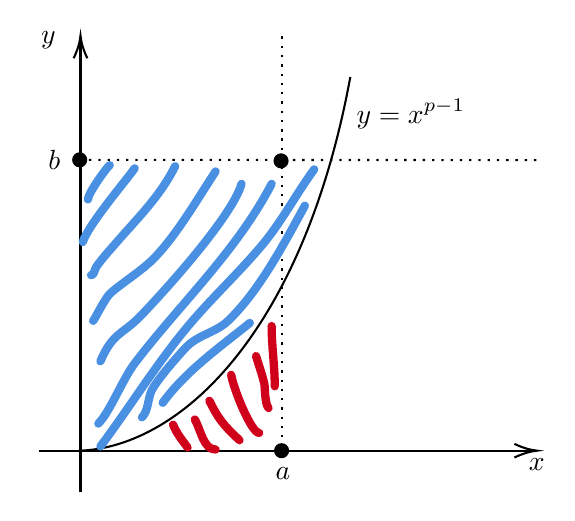 

\tikzset{every picture/.style={line width=0.75pt}} %set default line width to 0.75pt        

\begin{tikzpicture}[x=0.75pt,y=0.75pt,yscale=-1,xscale=1]
%uncomment if require: \path (0,300); %set diagram left start at 0, and has height of 300

%Straight Lines [id:da6670187171435178] 
\draw    (20,270) -- (258,270) ;
\draw [shift={(260,270)}, rotate = 180] [color={rgb, 255:red, 0; green, 0; blue, 0 }  ][line width=0.75]    (10.93,-3.29) .. controls (6.95,-1.4) and (3.31,-0.3) .. (0,0) .. controls (3.31,0.3) and (6.95,1.4) .. (10.93,3.29)   ;
%Straight Lines [id:da5739587577361009] 
\draw    (40,290) -- (40,72) ;
\draw [shift={(40,70)}, rotate = 450] [color={rgb, 255:red, 0; green, 0; blue, 0 }  ][line width=0.75]    (10.93,-3.29) .. controls (6.95,-1.4) and (3.31,-0.3) .. (0,0) .. controls (3.31,0.3) and (6.95,1.4) .. (10.93,3.29)   ;
%Curve Lines [id:da9000590437864551] 
\draw    (40,270) .. controls (89.1,267.95) and (147.6,211.45) .. (170,90) ;
%Flowchart: Connector [id:dp45258608048860904] 
\draw  [fill={rgb, 255:red, 0; green, 0; blue, 0 }  ,fill opacity=1 ] (133.75,270) .. controls (133.75,268.27) and (135.15,266.88) .. (136.88,266.88) .. controls (138.6,266.88) and (140,268.27) .. (140,270) .. controls (140,271.73) and (138.6,273.13) .. (136.88,273.13) .. controls (135.15,273.13) and (133.75,271.73) .. (133.75,270) -- cycle ;
%Flowchart: Connector [id:dp8047377936424447] 
\draw  [fill={rgb, 255:red, 0; green, 0; blue, 0 }  ,fill opacity=1 ] (36.5,129.88) .. controls (36.5,128.15) and (37.9,126.75) .. (39.63,126.75) .. controls (41.35,126.75) and (42.75,128.15) .. (42.75,129.88) .. controls (42.75,131.6) and (41.35,133) .. (39.63,133) .. controls (37.9,133) and (36.5,131.6) .. (36.5,129.88) -- cycle ;
%Straight Lines [id:da4410313174304634] 
\draw  [dash pattern={on 0.84pt off 2.51pt}]  (39.63,129.88) -- (260,130) ;
%Straight Lines [id:da5523219504500843] 
\draw  [dash pattern={on 0.84pt off 2.51pt}]  (136.88,70.45) -- (136.88,270) ;
%Flowchart: Connector [id:dp41859750439357146] 
\draw  [fill={rgb, 255:red, 0; green, 0; blue, 0 }  ,fill opacity=1 ] (133.5,130.38) .. controls (133.5,128.65) and (134.9,127.25) .. (136.63,127.25) .. controls (138.35,127.25) and (139.75,128.65) .. (139.75,130.38) .. controls (139.75,132.1) and (138.35,133.5) .. (136.63,133.5) .. controls (134.9,133.5) and (133.5,132.1) .. (133.5,130.38) -- cycle ;
%Shape: Free Drawing [id:dp7605874538730915] 
\draw  [color={rgb, 255:red, 74; green, 144; blue, 226 }  ,draw opacity=1 ][line width=3] [line join = round][line cap = round] (54.1,132.45) .. controls (52.77,133.34) and (43.6,146.01) .. (43.6,148.95) ;
%Shape: Free Drawing [id:dp8118651084447608] 
\draw  [color={rgb, 255:red, 74; green, 144; blue, 226 }  ,draw opacity=1 ][line width=3] [line join = round][line cap = round] (66.1,133.95) .. controls (62.38,139.33) and (43.97,160.85) .. (41.1,169.45) ;
%Shape: Free Drawing [id:dp47624921947753585] 
\draw  [color={rgb, 255:red, 74; green, 144; blue, 226 }  ,draw opacity=1 ][line width=3] [line join = round][line cap = round] (85.6,132.95) .. controls (78.3,147.55) and (67.47,157.98) .. (57.1,169.95) .. controls (53.84,173.71) and (50.45,177.38) .. (47.6,181.45) .. controls (46.7,182.74) and (46.67,185.45) .. (45.1,185.45) ;
%Shape: Free Drawing [id:dp1350010769424319] 
\draw  [color={rgb, 255:red, 74; green, 144; blue, 226 }  ,draw opacity=1 ][line width=3] [line join = round][line cap = round] (105.1,135.45) .. controls (97.14,147.38) and (84.56,169.46) .. (72.6,179.95) .. controls (66.89,184.96) and (60.38,189.01) .. (54.6,193.95) .. controls (52.04,196.13) and (47.74,205.07) .. (46.1,207.45) ;
%Shape: Free Drawing [id:dp7004032676837966] 
\draw  [color={rgb, 255:red, 74; green, 144; blue, 226 }  ,draw opacity=1 ][line width=3] [line join = round][line cap = round] (117.6,141.45) .. controls (113.24,156.72) and (81.89,191.65) .. (69.1,204.95) .. controls (60.04,214.37) and (55.64,212.86) .. (49.6,226.95) ;
%Shape: Free Drawing [id:dp31434135159409937] 
\draw  [color={rgb, 255:red, 74; green, 144; blue, 226 }  ,draw opacity=1 ][line width=3] [line join = round][line cap = round] (132.1,141.45) .. controls (115.02,174.18) and (88.09,199.09) .. (66.1,227.95) .. controls (60.34,235.5) and (54.17,251.38) .. (48.6,256.95) ;
%Shape: Free Drawing [id:dp6894175047204754] 
\draw  [color={rgb, 255:red, 74; green, 144; blue, 226 }  ,draw opacity=1 ][line width=3] [line join = round][line cap = round] (152.6,134.45) .. controls (143.7,146.58) and (136.85,159.92) .. (127.1,171.45) .. controls (115.54,185.12) and (102.04,197.56) .. (90.6,211.45) .. controls (75.82,229.4) and (63.08,249.97) .. (49.6,267.95) ;
%Shape: Free Drawing [id:dp8278177576754198] 
\draw  [color={rgb, 255:red, 74; green, 144; blue, 226 }  ,draw opacity=1 ][line width=3] [line join = round][line cap = round] (148.1,151.95) .. controls (138.2,170.01) and (126.36,192.8) .. (111.1,207.45) .. controls (105.32,212.99) and (96.63,214.26) .. (91.1,219.95) .. controls (89.27,221.83) and (76.47,235.97) .. (74.1,241.45) .. controls (72.34,245.51) and (72.73,250.82) .. (69.6,253.95) ;
%Shape: Free Drawing [id:dp8368556323111096] 
\draw  [color={rgb, 255:red, 74; green, 144; blue, 226 }  ,draw opacity=1 ][line width=3] [line join = round][line cap = round] (121.6,208.45) .. controls (106.91,220.34) and (90.76,231.6) .. (79.6,246.95) ;
%Shape: Free Drawing [id:dp568158357605342] 
\draw  [color={rgb, 255:red, 208; green, 2; blue, 27 }  ,draw opacity=1 ][line width=3] [line join = round][line cap = round] (84.6,257.45) .. controls (86.23,261.51) and (88.9,264.85) .. (91.6,268.45) ;
%Shape: Free Drawing [id:dp1743471495118334] 
\draw  [color={rgb, 255:red, 208; green, 2; blue, 27 }  ,draw opacity=1 ][line width=3] [line join = round][line cap = round] (95.1,254.95) .. controls (98.01,260.05) and (99.23,269.45) .. (105.1,269.45) ;
%Shape: Free Drawing [id:dp7057820022191483] 
\draw  [color={rgb, 255:red, 208; green, 2; blue, 27 }  ,draw opacity=1 ][line width=3] [line join = round][line cap = round] (102.1,245.95) .. controls (106.57,254.89) and (108.76,257.55) .. (116.6,264.95) ;
%Shape: Free Drawing [id:dp3036581460753516] 
\draw  [color={rgb, 255:red, 208; green, 2; blue, 27 }  ,draw opacity=1 ][line width=3] [line join = round][line cap = round] (112.6,233.45) .. controls (113.77,240.44) and (122.29,261.45) .. (126.1,261.45) ;
%Shape: Free Drawing [id:dp11642496827327031] 
\draw  [color={rgb, 255:red, 208; green, 2; blue, 27 }  ,draw opacity=1 ][line width=3] [line join = round][line cap = round] (124.6,224.45) .. controls (125.93,228.95) and (127.59,233.37) .. (128.6,237.95) .. controls (128.89,239.26) and (128.79,247.64) .. (130.6,249.45) ;
%Shape: Free Drawing [id:dp2760707325831322] 
\draw  [color={rgb, 255:red, 208; green, 2; blue, 27 }  ,draw opacity=1 ][line width=3] [line join = round][line cap = round] (132.1,209.95) .. controls (132.1,219.68) and (133.6,229.22) .. (133.6,238.95) ;

% Text Node
\draw (132.5,276.7) node [anchor=north west][inner sep=0.75pt]   [align=left] {$\displaystyle a$};
% Text Node
\draw (23,123.7) node [anchor=north west][inner sep=0.75pt]   [align=left] {$\displaystyle b$};
% Text Node
\draw (254.5,272.2) node [anchor=north west][inner sep=0.75pt]   [align=left] {$\displaystyle x$};
% Text Node
\draw (19.5,66.7) node [anchor=north west][inner sep=0.75pt]   [align=left] {$\displaystyle y$};
% Text Node
\draw (171.5,99.2) node [anchor=north west][inner sep=0.75pt]   [align=left] {$\displaystyle y=x^{p-1}$};


\end{tikzpicture}
